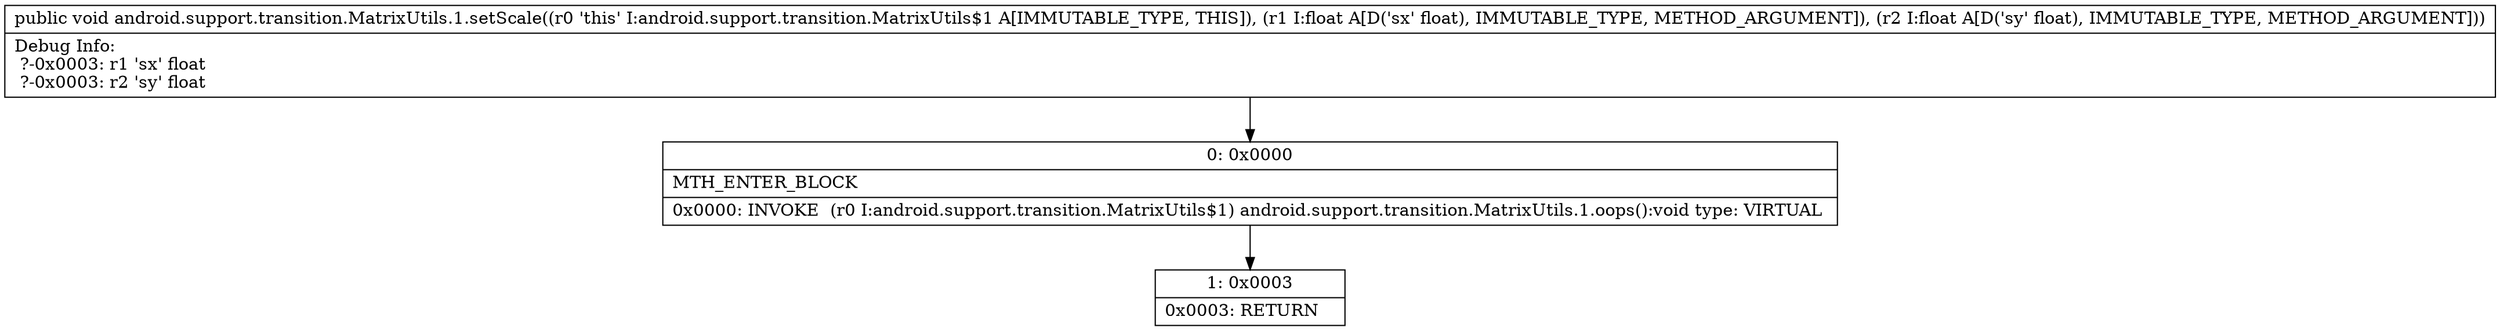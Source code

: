 digraph "CFG forandroid.support.transition.MatrixUtils.1.setScale(FF)V" {
Node_0 [shape=record,label="{0\:\ 0x0000|MTH_ENTER_BLOCK\l|0x0000: INVOKE  (r0 I:android.support.transition.MatrixUtils$1) android.support.transition.MatrixUtils.1.oops():void type: VIRTUAL \l}"];
Node_1 [shape=record,label="{1\:\ 0x0003|0x0003: RETURN   \l}"];
MethodNode[shape=record,label="{public void android.support.transition.MatrixUtils.1.setScale((r0 'this' I:android.support.transition.MatrixUtils$1 A[IMMUTABLE_TYPE, THIS]), (r1 I:float A[D('sx' float), IMMUTABLE_TYPE, METHOD_ARGUMENT]), (r2 I:float A[D('sy' float), IMMUTABLE_TYPE, METHOD_ARGUMENT]))  | Debug Info:\l  ?\-0x0003: r1 'sx' float\l  ?\-0x0003: r2 'sy' float\l}"];
MethodNode -> Node_0;
Node_0 -> Node_1;
}

